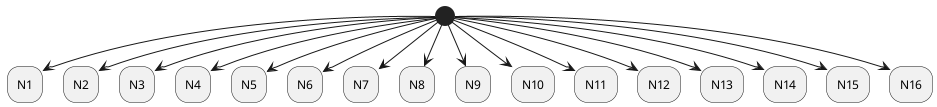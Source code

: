 @startuml

skinparam backgroundColor transparent

(*) --> N1
(*) --> N2
(*) --> N3
(*) --> N4
(*) --> N5
(*) --> N6
(*) --> N7
(*) --> N8
(*) --> N9
(*) --> N10
(*) --> N11
(*) --> N12
(*) --> N13
(*) --> N14
(*) --> N15
(*) --> N16


@enduml
